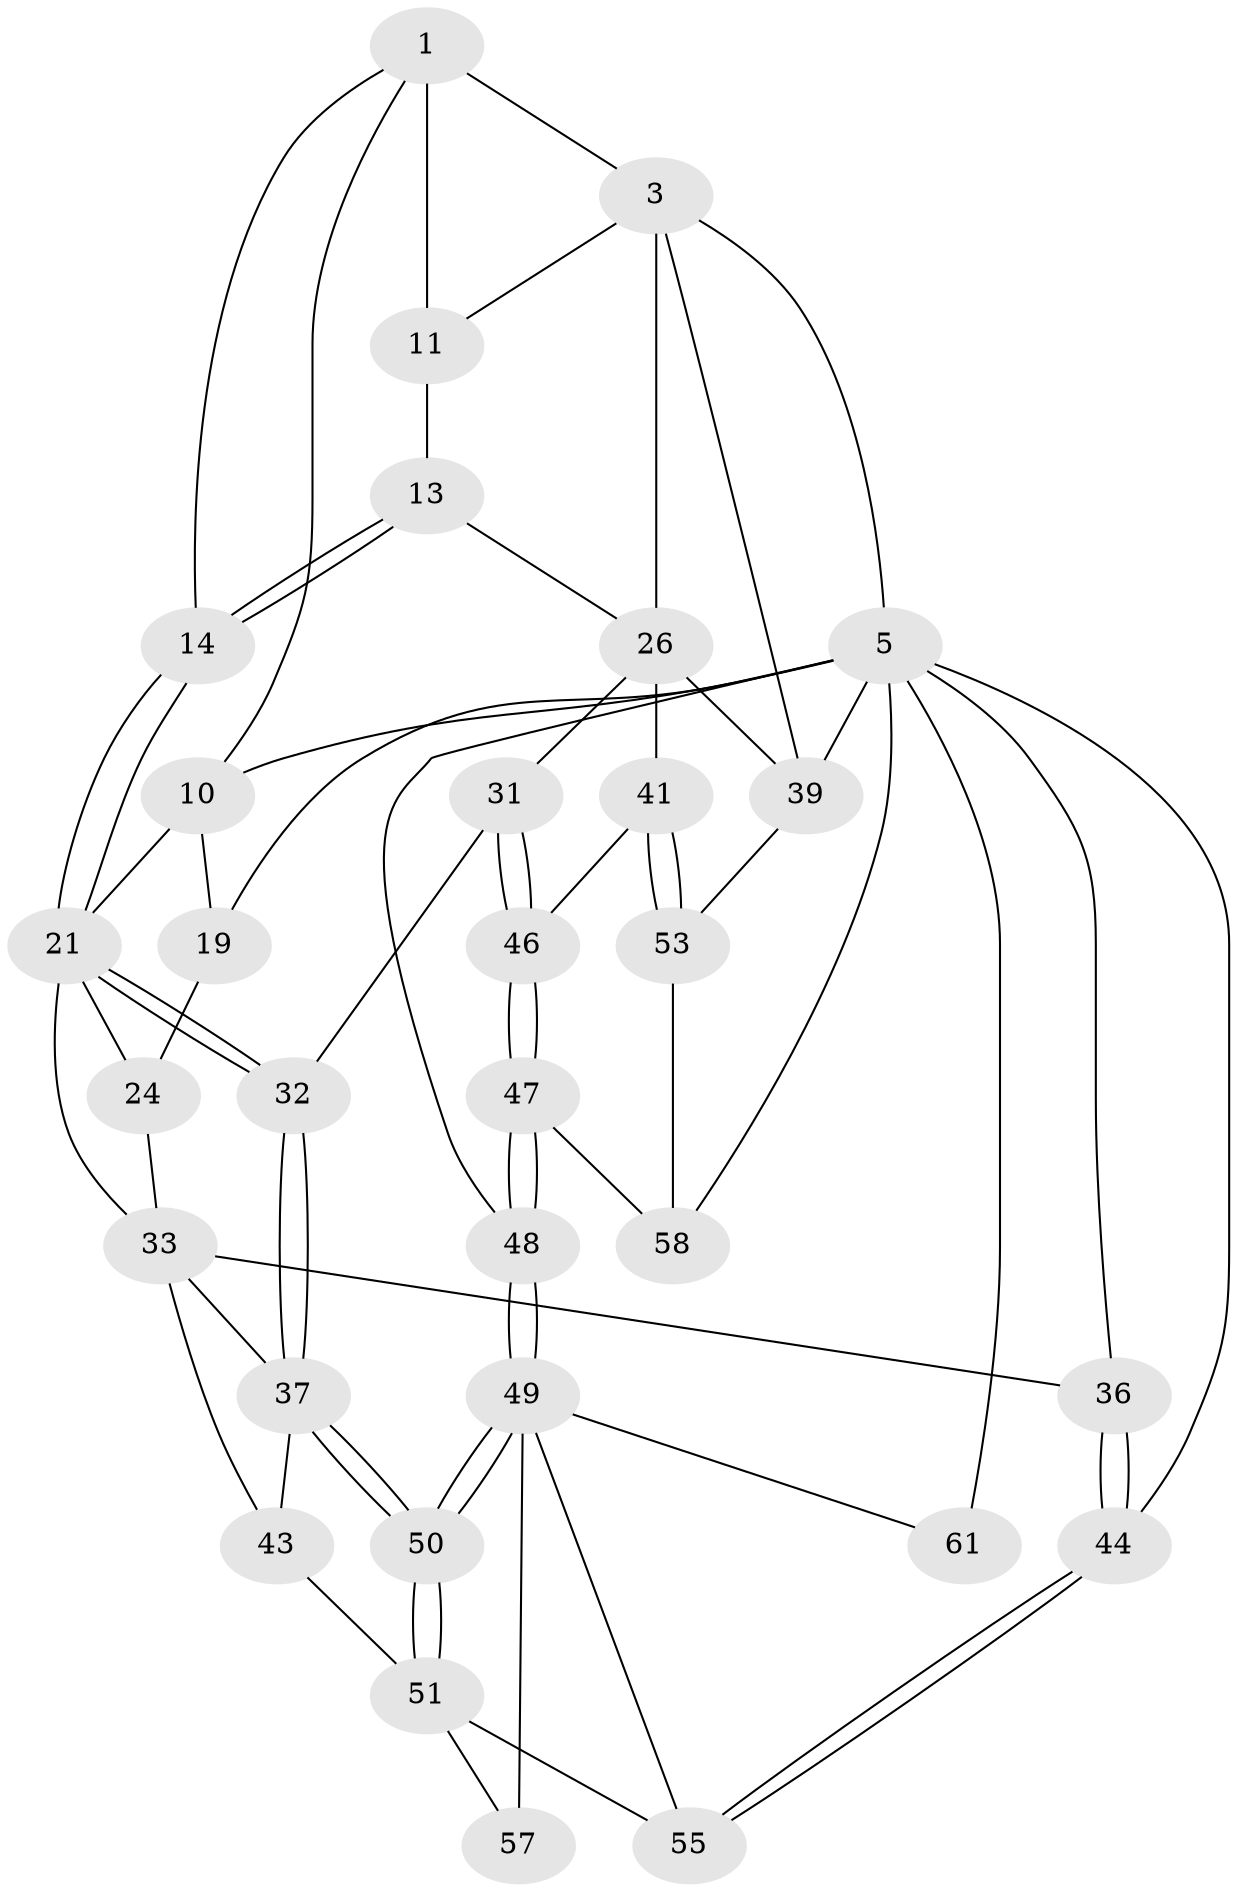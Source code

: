 // original degree distribution, {3: 0.047619047619047616, 4: 0.2222222222222222, 5: 0.5238095238095238, 6: 0.20634920634920634}
// Generated by graph-tools (version 1.1) at 2025/17/03/09/25 04:17:22]
// undirected, 31 vertices, 70 edges
graph export_dot {
graph [start="1"]
  node [color=gray90,style=filled];
  1 [pos="+0.5921417439401767+0",super="+2+8"];
  3 [pos="+1+0",super="+15+4"];
  5 [pos="+0+0",super="+20+6+45"];
  10 [pos="+0.33361181576712046+0.12047461552850448",super="+17"];
  11 [pos="+0.6673993494447602+0.1656831421648646",super="+12+16"];
  13 [pos="+0.5329564425534485+0.2089435556930797",super="+25"];
  14 [pos="+0.45586221637332136+0.23450986031079735"];
  19 [pos="+0.06795300912626082+0.29369564309417806"];
  21 [pos="+0.42682857897574233+0.3519098088177264",super="+22"];
  24 [pos="+0.12768006938465093+0.31522743898794414"];
  26 [pos="+0.9151353722651483+0.3349031914224467",super="+27"];
  31 [pos="+0.5448472675147699+0.4470056138922111"];
  32 [pos="+0.490395736616751+0.4481460485945439"];
  33 [pos="+0.1978945631320056+0.3969912821158543",super="+34"];
  36 [pos="+0+0.6291239274399297"];
  37 [pos="+0.45201123099644797+0.5291611128005386",super="+38"];
  39 [pos="+1+0.6480004180965622",super="+52"];
  41 [pos="+0.8026124634696697+0.5759356458847109",super="+42"];
  43 [pos="+0.19963051570238016+0.5120551002320944"];
  44 [pos="+0+0.6921114157548086"];
  46 [pos="+0.6872474531944927+0.7018009067184449"];
  47 [pos="+0.6825175803418321+0.7214176221519751"];
  48 [pos="+0.49964797993834664+0.8792471134888158"];
  49 [pos="+0.4794756436905929+0.8522967555635358",super="+56"];
  50 [pos="+0.4405747210373991+0.6162141144150495"];
  51 [pos="+0.2079796863614154+0.5640720016899329",super="+54"];
  53 [pos="+0.9904395617125191+0.7497429010639244"];
  55 [pos="+0+0.7061040405396583",super="+59"];
  57 [pos="+0.26157688395576434+0.7452751696506099"];
  58 [pos="+0.9419245255781004+0.76850721698482"];
  61 [pos="+0.04582024574604439+1"];
  1 -- 3;
  1 -- 11 [weight=2];
  1 -- 10;
  1 -- 14;
  3 -- 26 [weight=2];
  3 -- 5;
  3 -- 39 [weight=2];
  3 -- 11;
  5 -- 19;
  5 -- 36;
  5 -- 10 [weight=2];
  5 -- 48;
  5 -- 39;
  5 -- 58;
  5 -- 44;
  5 -- 61 [weight=2];
  10 -- 21;
  10 -- 19;
  11 -- 13 [weight=2];
  13 -- 14;
  13 -- 14;
  13 -- 26;
  14 -- 21;
  14 -- 21;
  19 -- 24;
  21 -- 32;
  21 -- 32;
  21 -- 24;
  21 -- 33;
  24 -- 33;
  26 -- 39;
  26 -- 41 [weight=2];
  26 -- 31;
  31 -- 32;
  31 -- 46;
  31 -- 46;
  32 -- 37;
  32 -- 37;
  33 -- 37;
  33 -- 43;
  33 -- 36;
  36 -- 44;
  36 -- 44;
  37 -- 50;
  37 -- 50;
  37 -- 43;
  39 -- 53;
  41 -- 53;
  41 -- 53;
  41 -- 46;
  43 -- 51;
  44 -- 55;
  44 -- 55;
  46 -- 47;
  46 -- 47;
  47 -- 48;
  47 -- 48;
  47 -- 58;
  48 -- 49;
  48 -- 49;
  49 -- 50;
  49 -- 50;
  49 -- 61;
  49 -- 57;
  49 -- 55;
  50 -- 51;
  50 -- 51;
  51 -- 57;
  51 -- 55;
  53 -- 58;
}
